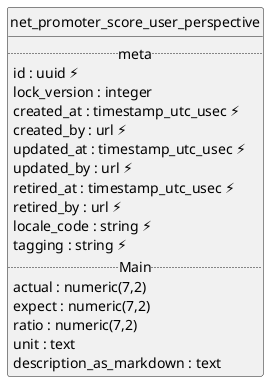 @startuml uml
skinparam monochrome true
skinparam linetype ortho
hide circle

entity net_promoter_score_user_perspective {
  .. meta ..
  id : uuid ⚡
  lock_version : integer
  created_at : timestamp_utc_usec ⚡
  created_by : url ⚡
  updated_at : timestamp_utc_usec ⚡
  updated_by : url ⚡
  retired_at : timestamp_utc_usec ⚡
  retired_by : url ⚡
  locale_code : string ⚡
  tagging : string ⚡
  .. Main ..
  actual : numeric(7,2)
  expect : numeric(7,2)
  ratio : numeric(7,2)
  unit : text
  description_as_markdown : text
}

@enduml
